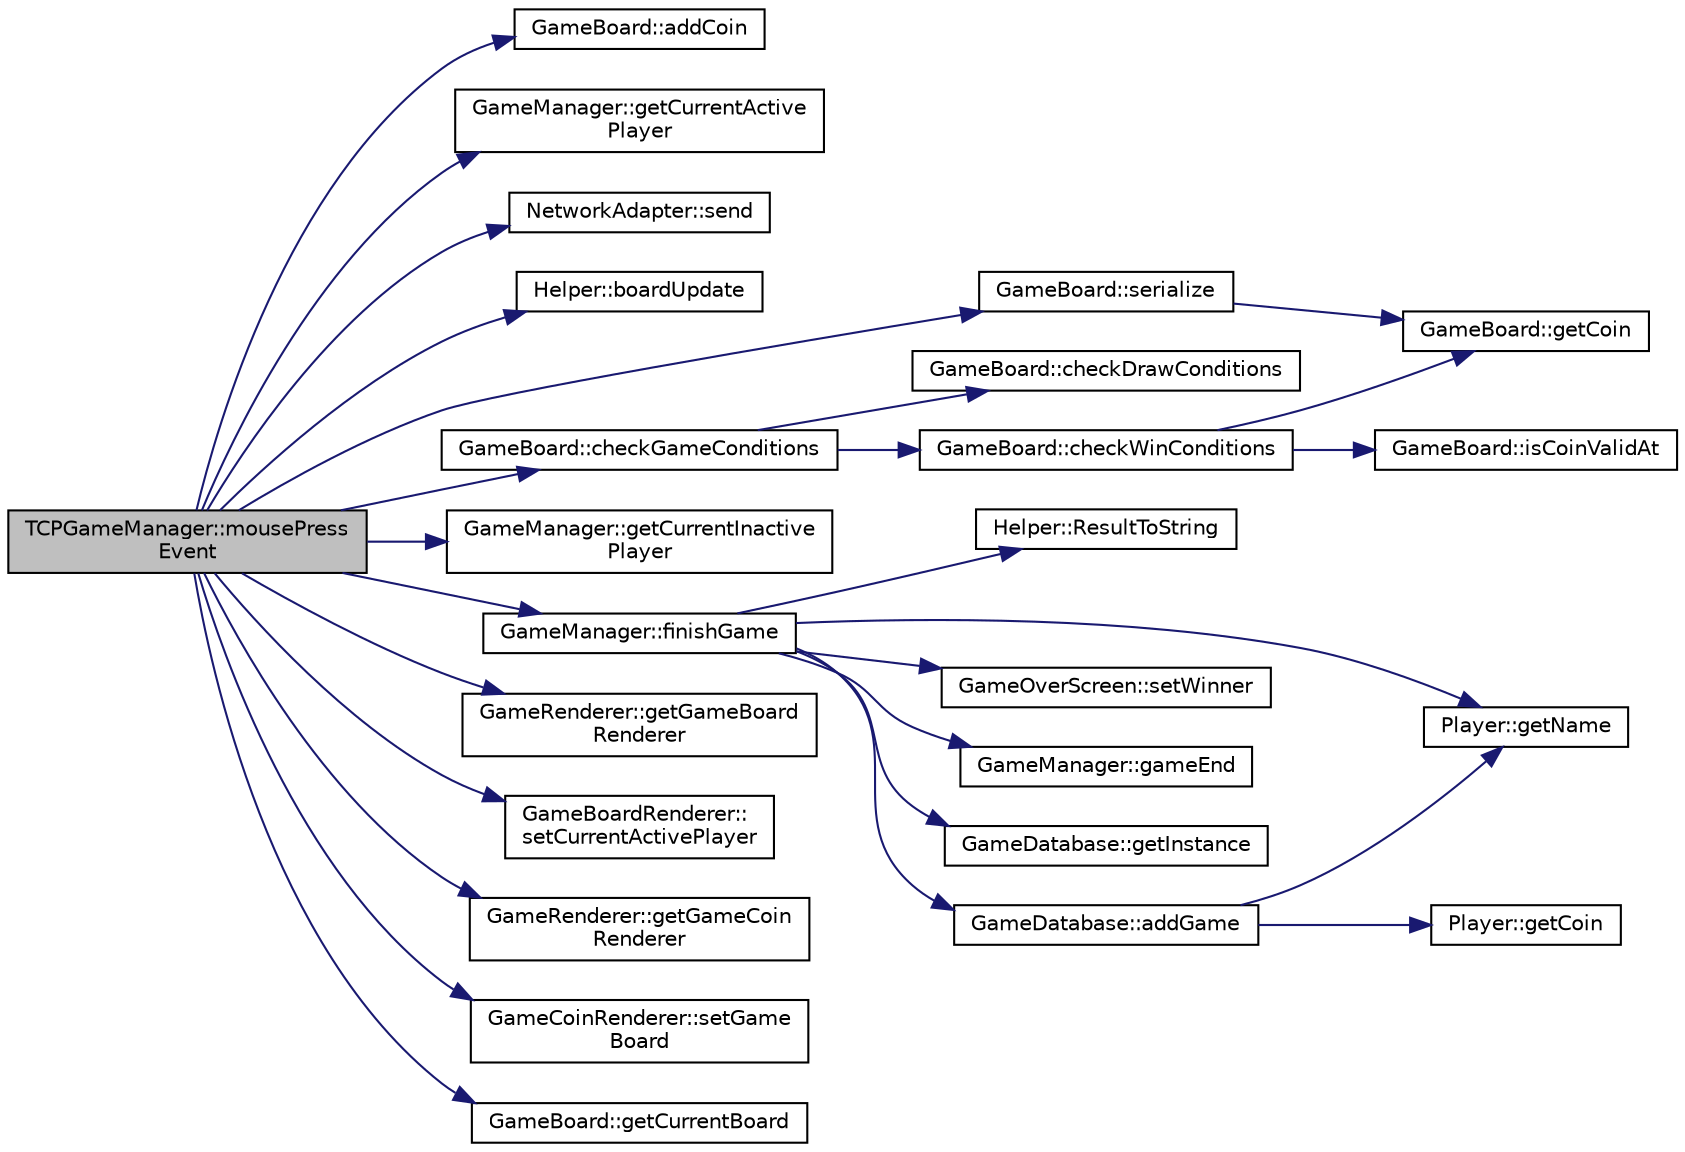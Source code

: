 digraph "TCPGameManager::mousePressEvent"
{
  edge [fontname="Helvetica",fontsize="10",labelfontname="Helvetica",labelfontsize="10"];
  node [fontname="Helvetica",fontsize="10",shape=record];
  rankdir="LR";
  Node1 [label="TCPGameManager::mousePress\lEvent",height=0.2,width=0.4,color="black", fillcolor="grey75", style="filled" fontcolor="black"];
  Node1 -> Node2 [color="midnightblue",fontsize="10",style="solid",fontname="Helvetica"];
  Node2 [label="GameBoard::addCoin",height=0.2,width=0.4,color="black", fillcolor="white", style="filled",URL="$class_game_board.html#a706ae720beb9de8147298676dc75283c",tooltip="add coin to the game board at the specific column "];
  Node1 -> Node3 [color="midnightblue",fontsize="10",style="solid",fontname="Helvetica"];
  Node3 [label="GameManager::getCurrentActive\lPlayer",height=0.2,width=0.4,color="black", fillcolor="white", style="filled",URL="$class_game_manager.html#aef672bf56ae84eb10a65bf227e487717"];
  Node1 -> Node4 [color="midnightblue",fontsize="10",style="solid",fontname="Helvetica"];
  Node4 [label="NetworkAdapter::send",height=0.2,width=0.4,color="black", fillcolor="white", style="filled",URL="$class_network_adapter.html#a304921c7d4e599031608a9a9217c900f"];
  Node1 -> Node5 [color="midnightblue",fontsize="10",style="solid",fontname="Helvetica"];
  Node5 [label="Helper::boardUpdate",height=0.2,width=0.4,color="black", fillcolor="white", style="filled",URL="$class_helper.html#a13ac9ee4039795a9b27bc38a81b9f870"];
  Node1 -> Node6 [color="midnightblue",fontsize="10",style="solid",fontname="Helvetica"];
  Node6 [label="GameBoard::serialize",height=0.2,width=0.4,color="black", fillcolor="white", style="filled",URL="$class_game_board.html#ad533f495fa4f39c15e1164a1a5bb702e"];
  Node6 -> Node7 [color="midnightblue",fontsize="10",style="solid",fontname="Helvetica"];
  Node7 [label="GameBoard::getCoin",height=0.2,width=0.4,color="black", fillcolor="white", style="filled",URL="$class_game_board.html#a15b19b2ec1e4c63b47e113aba42d3ae3"];
  Node1 -> Node8 [color="midnightblue",fontsize="10",style="solid",fontname="Helvetica"];
  Node8 [label="GameBoard::checkGameConditions",height=0.2,width=0.4,color="black", fillcolor="white", style="filled",URL="$class_game_board.html#a72290b30d47b27d1a929150cd9d16305",tooltip="check if the game is over "];
  Node8 -> Node9 [color="midnightblue",fontsize="10",style="solid",fontname="Helvetica"];
  Node9 [label="GameBoard::checkDrawConditions",height=0.2,width=0.4,color="black", fillcolor="white", style="filled",URL="$class_game_board.html#a9d39bb64647af701a265251624287807"];
  Node8 -> Node10 [color="midnightblue",fontsize="10",style="solid",fontname="Helvetica"];
  Node10 [label="GameBoard::checkWinConditions",height=0.2,width=0.4,color="black", fillcolor="white", style="filled",URL="$class_game_board.html#a2ac14f3ff1d653e086136792fe0933d6"];
  Node10 -> Node7 [color="midnightblue",fontsize="10",style="solid",fontname="Helvetica"];
  Node10 -> Node11 [color="midnightblue",fontsize="10",style="solid",fontname="Helvetica"];
  Node11 [label="GameBoard::isCoinValidAt",height=0.2,width=0.4,color="black", fillcolor="white", style="filled",URL="$class_game_board.html#ae43c300f4bc9df8a8d65231f96d335dd"];
  Node1 -> Node12 [color="midnightblue",fontsize="10",style="solid",fontname="Helvetica"];
  Node12 [label="GameManager::getCurrentInactive\lPlayer",height=0.2,width=0.4,color="black", fillcolor="white", style="filled",URL="$class_game_manager.html#a875582122292a52ffcae786a46490f89"];
  Node1 -> Node13 [color="midnightblue",fontsize="10",style="solid",fontname="Helvetica"];
  Node13 [label="GameManager::finishGame",height=0.2,width=0.4,color="black", fillcolor="white", style="filled",URL="$class_game_manager.html#afc363c6765b4fdf990f75bd5978a9dbb"];
  Node13 -> Node14 [color="midnightblue",fontsize="10",style="solid",fontname="Helvetica"];
  Node14 [label="Helper::ResultToString",height=0.2,width=0.4,color="black", fillcolor="white", style="filled",URL="$class_helper.html#a665cf4e080d1e25199e5545df0cc253c"];
  Node13 -> Node15 [color="midnightblue",fontsize="10",style="solid",fontname="Helvetica"];
  Node15 [label="Player::getName",height=0.2,width=0.4,color="black", fillcolor="white", style="filled",URL="$class_player.html#ade0334ac0e87ac1c5e09ce78f2cafd83"];
  Node13 -> Node16 [color="midnightblue",fontsize="10",style="solid",fontname="Helvetica"];
  Node16 [label="GameOverScreen::setWinner",height=0.2,width=0.4,color="black", fillcolor="white", style="filled",URL="$class_game_over_screen.html#a9767d775fcb476810e1d3690e631aa62"];
  Node13 -> Node17 [color="midnightblue",fontsize="10",style="solid",fontname="Helvetica"];
  Node17 [label="GameManager::gameEnd",height=0.2,width=0.4,color="black", fillcolor="white", style="filled",URL="$class_game_manager.html#a55876082b15630acf8109b5f0a33e6bd"];
  Node13 -> Node18 [color="midnightblue",fontsize="10",style="solid",fontname="Helvetica"];
  Node18 [label="GameDatabase::getInstance",height=0.2,width=0.4,color="black", fillcolor="white", style="filled",URL="$class_game_database.html#a216477b314b74b86d42c943b359ac33a"];
  Node13 -> Node19 [color="midnightblue",fontsize="10",style="solid",fontname="Helvetica"];
  Node19 [label="GameDatabase::addGame",height=0.2,width=0.4,color="black", fillcolor="white", style="filled",URL="$class_game_database.html#aa2e298187a235ff09b53444b65ef806c",tooltip="Adds a game to the database. "];
  Node19 -> Node15 [color="midnightblue",fontsize="10",style="solid",fontname="Helvetica"];
  Node19 -> Node20 [color="midnightblue",fontsize="10",style="solid",fontname="Helvetica"];
  Node20 [label="Player::getCoin",height=0.2,width=0.4,color="black", fillcolor="white", style="filled",URL="$class_player.html#a60bab4053f47b075a4228b5237394711"];
  Node1 -> Node21 [color="midnightblue",fontsize="10",style="solid",fontname="Helvetica"];
  Node21 [label="GameRenderer::getGameBoard\lRenderer",height=0.2,width=0.4,color="black", fillcolor="white", style="filled",URL="$class_game_renderer.html#a929f075483f98a51f71051777d8e6f8f"];
  Node1 -> Node22 [color="midnightblue",fontsize="10",style="solid",fontname="Helvetica"];
  Node22 [label="GameBoardRenderer::\lsetCurrentActivePlayer",height=0.2,width=0.4,color="black", fillcolor="white", style="filled",URL="$class_game_board_renderer.html#a5678cf7626743de3844406465ca2bf6f"];
  Node1 -> Node23 [color="midnightblue",fontsize="10",style="solid",fontname="Helvetica"];
  Node23 [label="GameRenderer::getGameCoin\lRenderer",height=0.2,width=0.4,color="black", fillcolor="white", style="filled",URL="$class_game_renderer.html#a5c90477c42380849ef0be29dbe548396"];
  Node1 -> Node24 [color="midnightblue",fontsize="10",style="solid",fontname="Helvetica"];
  Node24 [label="GameCoinRenderer::setGame\lBoard",height=0.2,width=0.4,color="black", fillcolor="white", style="filled",URL="$class_game_coin_renderer.html#a20a3e2499f4f1656a3e1012ef34e7e89",tooltip="updates the whole board "];
  Node1 -> Node25 [color="midnightblue",fontsize="10",style="solid",fontname="Helvetica"];
  Node25 [label="GameBoard::getCurrentBoard",height=0.2,width=0.4,color="black", fillcolor="white", style="filled",URL="$class_game_board.html#ae90c2043ae979dc35dea08113bac278a"];
}
